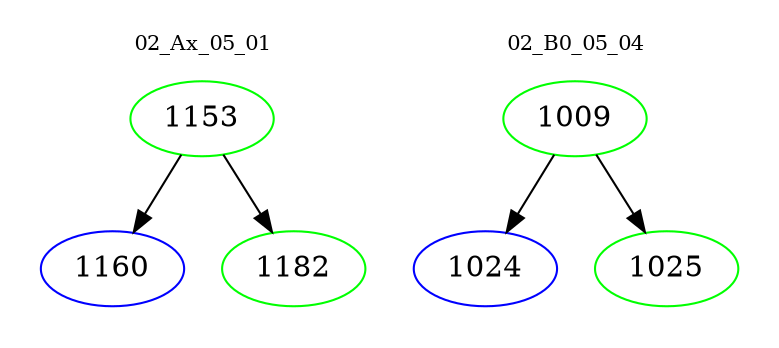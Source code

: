 digraph{
subgraph cluster_0 {
color = white
label = "02_Ax_05_01";
fontsize=10;
T0_1153 [label="1153", color="green"]
T0_1153 -> T0_1160 [color="black"]
T0_1160 [label="1160", color="blue"]
T0_1153 -> T0_1182 [color="black"]
T0_1182 [label="1182", color="green"]
}
subgraph cluster_1 {
color = white
label = "02_B0_05_04";
fontsize=10;
T1_1009 [label="1009", color="green"]
T1_1009 -> T1_1024 [color="black"]
T1_1024 [label="1024", color="blue"]
T1_1009 -> T1_1025 [color="black"]
T1_1025 [label="1025", color="green"]
}
}
